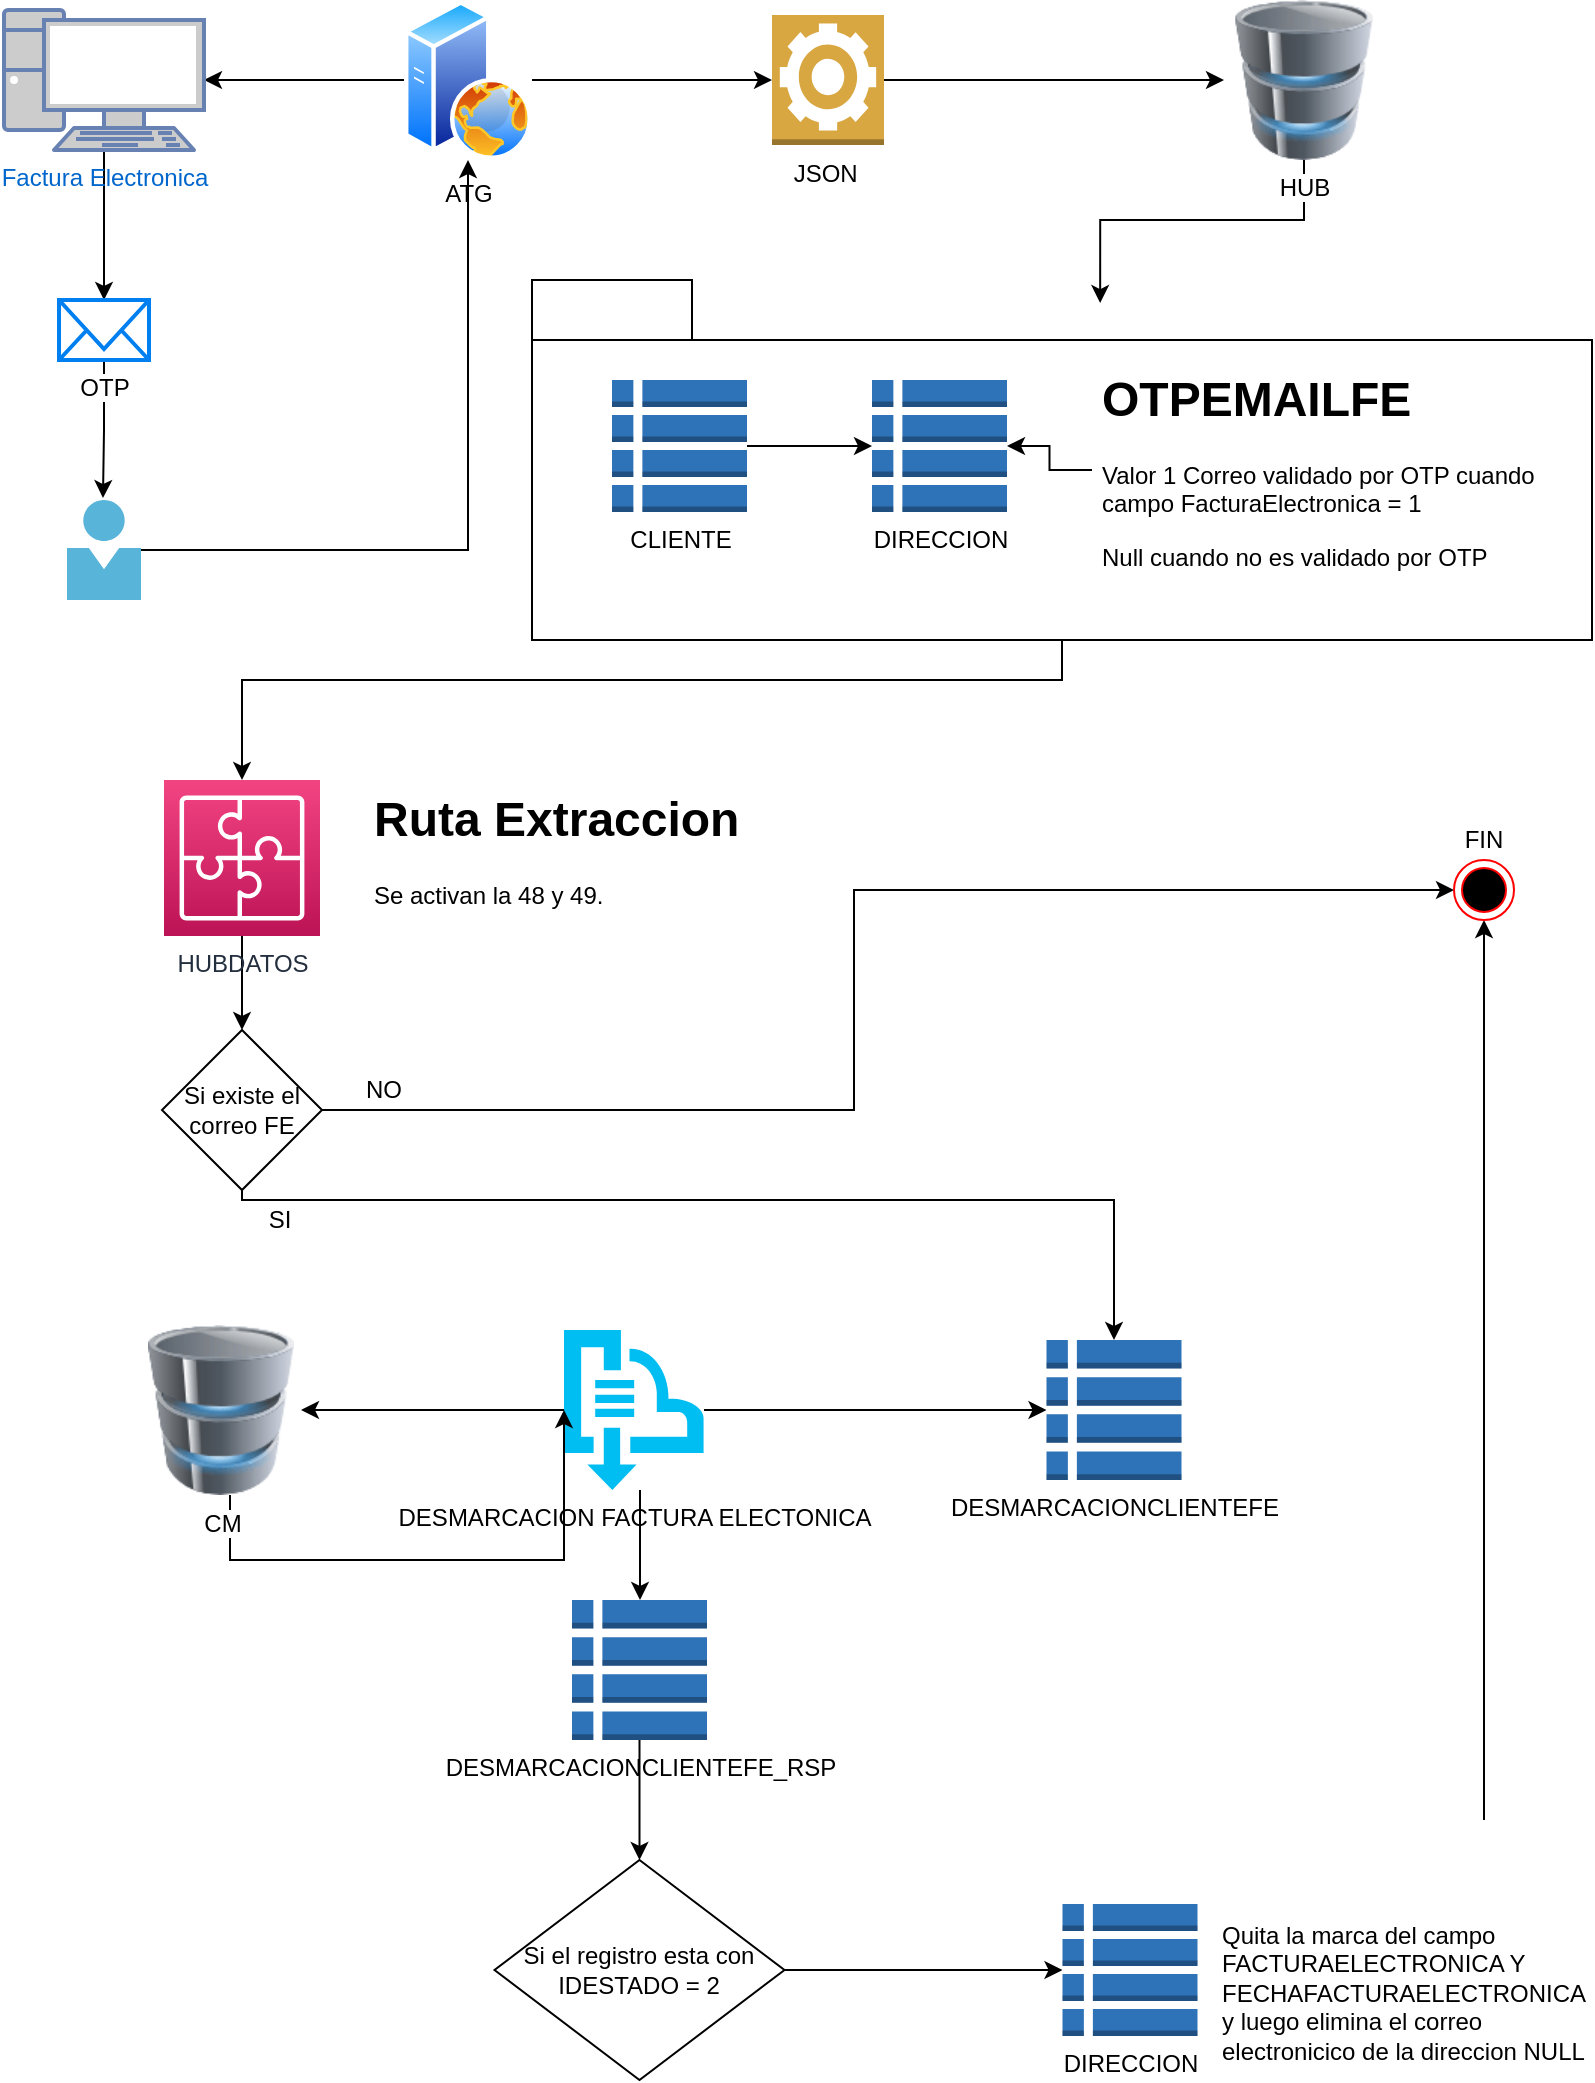 <mxfile version="14.8.2" type="github">
  <diagram id="J-QG8xG0Ma3vYG8HvlZx" name="Page-1">
    <mxGraphModel dx="981" dy="526" grid="1" gridSize="10" guides="1" tooltips="1" connect="1" arrows="1" fold="1" page="1" pageScale="1" pageWidth="827" pageHeight="1169" math="0" shadow="0">
      <root>
        <mxCell id="0" />
        <mxCell id="1" parent="0" />
        <mxCell id="cg6qyNsfiilicNUIA_CG-3" value="" style="edgeStyle=orthogonalEdgeStyle;rounded=0;orthogonalLoop=1;jettySize=auto;html=1;" edge="1" parent="1" source="cg6qyNsfiilicNUIA_CG-1" target="cg6qyNsfiilicNUIA_CG-2">
          <mxGeometry relative="1" as="geometry" />
        </mxCell>
        <mxCell id="cg6qyNsfiilicNUIA_CG-10" style="edgeStyle=orthogonalEdgeStyle;rounded=0;orthogonalLoop=1;jettySize=auto;html=1;entryX=0;entryY=0.5;entryDx=0;entryDy=0;entryPerimeter=0;" edge="1" parent="1" source="cg6qyNsfiilicNUIA_CG-1" target="cg6qyNsfiilicNUIA_CG-9">
          <mxGeometry relative="1" as="geometry" />
        </mxCell>
        <mxCell id="cg6qyNsfiilicNUIA_CG-1" value="ATG" style="aspect=fixed;perimeter=ellipsePerimeter;html=1;align=center;shadow=0;dashed=0;spacingTop=3;image;image=img/lib/active_directory/web_server.svg;" vertex="1" parent="1">
          <mxGeometry x="230" y="30" width="64" height="80" as="geometry" />
        </mxCell>
        <mxCell id="cg6qyNsfiilicNUIA_CG-5" style="edgeStyle=orthogonalEdgeStyle;rounded=0;orthogonalLoop=1;jettySize=auto;html=1;" edge="1" parent="1" source="cg6qyNsfiilicNUIA_CG-2" target="cg6qyNsfiilicNUIA_CG-4">
          <mxGeometry relative="1" as="geometry" />
        </mxCell>
        <mxCell id="cg6qyNsfiilicNUIA_CG-2" value="Factura Electronica" style="fontColor=#0066CC;verticalAlign=top;verticalLabelPosition=bottom;labelPosition=center;align=center;html=1;outlineConnect=0;fillColor=#CCCCCC;strokeColor=#6881B3;gradientColor=none;gradientDirection=north;strokeWidth=2;shape=mxgraph.networks.pc;" vertex="1" parent="1">
          <mxGeometry x="30" y="35" width="100" height="70" as="geometry" />
        </mxCell>
        <mxCell id="cg6qyNsfiilicNUIA_CG-7" style="edgeStyle=orthogonalEdgeStyle;rounded=0;orthogonalLoop=1;jettySize=auto;html=1;entryX=0.486;entryY=-0.02;entryDx=0;entryDy=0;entryPerimeter=0;" edge="1" parent="1" source="cg6qyNsfiilicNUIA_CG-4" target="cg6qyNsfiilicNUIA_CG-6">
          <mxGeometry relative="1" as="geometry" />
        </mxCell>
        <mxCell id="cg6qyNsfiilicNUIA_CG-4" value="OTP" style="html=1;verticalLabelPosition=bottom;align=center;labelBackgroundColor=#ffffff;verticalAlign=top;strokeWidth=2;strokeColor=#0080F0;shadow=0;dashed=0;shape=mxgraph.ios7.icons.mail;" vertex="1" parent="1">
          <mxGeometry x="57.5" y="180" width="45" height="30" as="geometry" />
        </mxCell>
        <mxCell id="cg6qyNsfiilicNUIA_CG-8" style="edgeStyle=orthogonalEdgeStyle;rounded=0;orthogonalLoop=1;jettySize=auto;html=1;" edge="1" parent="1" source="cg6qyNsfiilicNUIA_CG-6" target="cg6qyNsfiilicNUIA_CG-1">
          <mxGeometry relative="1" as="geometry" />
        </mxCell>
        <mxCell id="cg6qyNsfiilicNUIA_CG-6" value="" style="aspect=fixed;html=1;points=[];align=center;image;fontSize=12;image=img/lib/mscae/Person.svg;" vertex="1" parent="1">
          <mxGeometry x="61.5" y="280" width="37" height="50" as="geometry" />
        </mxCell>
        <mxCell id="cg6qyNsfiilicNUIA_CG-12" style="edgeStyle=orthogonalEdgeStyle;rounded=0;orthogonalLoop=1;jettySize=auto;html=1;" edge="1" parent="1" source="cg6qyNsfiilicNUIA_CG-9" target="cg6qyNsfiilicNUIA_CG-11">
          <mxGeometry relative="1" as="geometry" />
        </mxCell>
        <mxCell id="cg6qyNsfiilicNUIA_CG-9" value="JSON&amp;nbsp;" style="outlineConnect=0;dashed=0;verticalLabelPosition=bottom;verticalAlign=top;align=center;html=1;shape=mxgraph.aws3.worker;fillColor=#D9A741;gradientColor=none;" vertex="1" parent="1">
          <mxGeometry x="414" y="37.5" width="56" height="65" as="geometry" />
        </mxCell>
        <mxCell id="cg6qyNsfiilicNUIA_CG-16" style="edgeStyle=orthogonalEdgeStyle;rounded=0;orthogonalLoop=1;jettySize=auto;html=1;entryX=0.536;entryY=0.064;entryDx=0;entryDy=0;entryPerimeter=0;" edge="1" parent="1" source="cg6qyNsfiilicNUIA_CG-11" target="cg6qyNsfiilicNUIA_CG-15">
          <mxGeometry relative="1" as="geometry" />
        </mxCell>
        <mxCell id="cg6qyNsfiilicNUIA_CG-11" value="HUB" style="image;html=1;image=img/lib/clip_art/computers/Database_128x128.png" vertex="1" parent="1">
          <mxGeometry x="640" y="30" width="80" height="80" as="geometry" />
        </mxCell>
        <mxCell id="cg6qyNsfiilicNUIA_CG-21" style="edgeStyle=orthogonalEdgeStyle;rounded=0;orthogonalLoop=1;jettySize=auto;html=1;" edge="1" parent="1" source="cg6qyNsfiilicNUIA_CG-15" target="cg6qyNsfiilicNUIA_CG-20">
          <mxGeometry relative="1" as="geometry">
            <Array as="points">
              <mxPoint x="559" y="370" />
              <mxPoint x="149" y="370" />
            </Array>
          </mxGeometry>
        </mxCell>
        <mxCell id="cg6qyNsfiilicNUIA_CG-15" value="" style="shape=folder;fontStyle=1;tabWidth=80;tabHeight=30;tabPosition=left;html=1;boundedLbl=1;" vertex="1" parent="1">
          <mxGeometry x="294" y="170" width="530" height="180" as="geometry" />
        </mxCell>
        <mxCell id="cg6qyNsfiilicNUIA_CG-47" value="" style="edgeStyle=orthogonalEdgeStyle;rounded=0;orthogonalLoop=1;jettySize=auto;html=1;" edge="1" parent="1" source="cg6qyNsfiilicNUIA_CG-13" target="cg6qyNsfiilicNUIA_CG-17">
          <mxGeometry relative="1" as="geometry" />
        </mxCell>
        <mxCell id="cg6qyNsfiilicNUIA_CG-13" value="CLIENTE" style="outlineConnect=0;dashed=0;verticalLabelPosition=bottom;verticalAlign=top;align=center;html=1;shape=mxgraph.aws3.table;fillColor=#2E73B8;gradientColor=none;" vertex="1" parent="1">
          <mxGeometry x="334" y="220" width="67.5" height="66" as="geometry" />
        </mxCell>
        <mxCell id="cg6qyNsfiilicNUIA_CG-17" value="DIRECCION" style="outlineConnect=0;dashed=0;verticalLabelPosition=bottom;verticalAlign=top;align=center;html=1;shape=mxgraph.aws3.table;fillColor=#2E73B8;gradientColor=none;" vertex="1" parent="1">
          <mxGeometry x="464" y="220" width="67.5" height="66" as="geometry" />
        </mxCell>
        <mxCell id="cg6qyNsfiilicNUIA_CG-19" value="" style="edgeStyle=orthogonalEdgeStyle;rounded=0;orthogonalLoop=1;jettySize=auto;html=1;" edge="1" parent="1" source="cg6qyNsfiilicNUIA_CG-18" target="cg6qyNsfiilicNUIA_CG-17">
          <mxGeometry relative="1" as="geometry" />
        </mxCell>
        <mxCell id="cg6qyNsfiilicNUIA_CG-18" value="&lt;h1&gt;OTPEMAILFE&lt;/h1&gt;&lt;p&gt;Valor 1 Correo validado por OTP cuando campo FacturaElectronica = 1&amp;nbsp;&lt;/p&gt;&lt;p&gt;Null cuando no es validado por OTP&lt;/p&gt;" style="text;html=1;strokeColor=none;fillColor=none;spacing=5;spacingTop=-20;whiteSpace=wrap;overflow=hidden;rounded=0;" vertex="1" parent="1">
          <mxGeometry x="574" y="210" width="240" height="110" as="geometry" />
        </mxCell>
        <mxCell id="cg6qyNsfiilicNUIA_CG-27" style="edgeStyle=orthogonalEdgeStyle;rounded=0;orthogonalLoop=1;jettySize=auto;html=1;entryX=0.5;entryY=0;entryDx=0;entryDy=0;" edge="1" parent="1" source="cg6qyNsfiilicNUIA_CG-20" target="cg6qyNsfiilicNUIA_CG-23">
          <mxGeometry relative="1" as="geometry">
            <Array as="points">
              <mxPoint x="149" y="530" />
              <mxPoint x="149" y="530" />
            </Array>
          </mxGeometry>
        </mxCell>
        <mxCell id="cg6qyNsfiilicNUIA_CG-20" value="HUBDATOS" style="points=[[0,0,0],[0.25,0,0],[0.5,0,0],[0.75,0,0],[1,0,0],[0,1,0],[0.25,1,0],[0.5,1,0],[0.75,1,0],[1,1,0],[0,0.25,0],[0,0.5,0],[0,0.75,0],[1,0.25,0],[1,0.5,0],[1,0.75,0]];outlineConnect=0;fontColor=#232F3E;gradientColor=#F34482;gradientDirection=north;fillColor=#BC1356;strokeColor=#ffffff;dashed=0;verticalLabelPosition=bottom;verticalAlign=top;align=center;html=1;fontSize=12;fontStyle=0;aspect=fixed;shape=mxgraph.aws4.resourceIcon;resIcon=mxgraph.aws4.application_integration;" vertex="1" parent="1">
          <mxGeometry x="110" y="420" width="78" height="78" as="geometry" />
        </mxCell>
        <mxCell id="cg6qyNsfiilicNUIA_CG-22" value="&lt;h1&gt;Ruta Extraccion&lt;/h1&gt;&lt;p&gt;Se activan la 48 y 49.&lt;/p&gt;" style="text;html=1;strokeColor=none;fillColor=none;spacing=5;spacingTop=-20;whiteSpace=wrap;overflow=hidden;rounded=0;" vertex="1" parent="1">
          <mxGeometry x="210" y="420" width="230" height="91" as="geometry" />
        </mxCell>
        <mxCell id="cg6qyNsfiilicNUIA_CG-25" style="edgeStyle=orthogonalEdgeStyle;rounded=0;orthogonalLoop=1;jettySize=auto;html=1;" edge="1" parent="1" source="cg6qyNsfiilicNUIA_CG-23" target="cg6qyNsfiilicNUIA_CG-24">
          <mxGeometry relative="1" as="geometry">
            <Array as="points">
              <mxPoint x="149" y="630" />
              <mxPoint x="585" y="630" />
            </Array>
          </mxGeometry>
        </mxCell>
        <mxCell id="cg6qyNsfiilicNUIA_CG-43" style="edgeStyle=orthogonalEdgeStyle;rounded=0;orthogonalLoop=1;jettySize=auto;html=1;entryX=0;entryY=0.5;entryDx=0;entryDy=0;" edge="1" parent="1" source="cg6qyNsfiilicNUIA_CG-23" target="cg6qyNsfiilicNUIA_CG-42">
          <mxGeometry relative="1" as="geometry">
            <Array as="points">
              <mxPoint x="455" y="585" />
              <mxPoint x="455" y="475" />
            </Array>
          </mxGeometry>
        </mxCell>
        <mxCell id="cg6qyNsfiilicNUIA_CG-23" value="Si existe el correo FE" style="rhombus;whiteSpace=wrap;html=1;" vertex="1" parent="1">
          <mxGeometry x="109" y="545" width="80" height="80" as="geometry" />
        </mxCell>
        <mxCell id="cg6qyNsfiilicNUIA_CG-24" value="DESMARCACIONCLIENTEFE" style="outlineConnect=0;dashed=0;verticalLabelPosition=bottom;verticalAlign=top;align=center;html=1;shape=mxgraph.aws3.table;fillColor=#2E73B8;gradientColor=none;" vertex="1" parent="1">
          <mxGeometry x="551.25" y="700" width="67.5" height="70" as="geometry" />
        </mxCell>
        <mxCell id="cg6qyNsfiilicNUIA_CG-26" value="SI" style="text;html=1;strokeColor=none;fillColor=none;align=center;verticalAlign=middle;whiteSpace=wrap;rounded=0;" vertex="1" parent="1">
          <mxGeometry x="148" y="630" width="40" height="20" as="geometry" />
        </mxCell>
        <mxCell id="cg6qyNsfiilicNUIA_CG-29" style="edgeStyle=orthogonalEdgeStyle;rounded=0;orthogonalLoop=1;jettySize=auto;html=1;entryX=0;entryY=0.5;entryDx=0;entryDy=0;entryPerimeter=0;" edge="1" parent="1" source="cg6qyNsfiilicNUIA_CG-28" target="cg6qyNsfiilicNUIA_CG-24">
          <mxGeometry relative="1" as="geometry" />
        </mxCell>
        <mxCell id="cg6qyNsfiilicNUIA_CG-31" style="edgeStyle=orthogonalEdgeStyle;rounded=0;orthogonalLoop=1;jettySize=auto;html=1;" edge="1" parent="1" source="cg6qyNsfiilicNUIA_CG-28" target="cg6qyNsfiilicNUIA_CG-30">
          <mxGeometry relative="1" as="geometry" />
        </mxCell>
        <mxCell id="cg6qyNsfiilicNUIA_CG-34" style="edgeStyle=orthogonalEdgeStyle;rounded=0;orthogonalLoop=1;jettySize=auto;html=1;" edge="1" parent="1" source="cg6qyNsfiilicNUIA_CG-28" target="cg6qyNsfiilicNUIA_CG-32">
          <mxGeometry relative="1" as="geometry">
            <Array as="points">
              <mxPoint x="348" y="802" />
              <mxPoint x="348" y="802" />
            </Array>
          </mxGeometry>
        </mxCell>
        <mxCell id="cg6qyNsfiilicNUIA_CG-28" value="DESMARCACION FACTURA ELECTONICA" style="verticalLabelPosition=bottom;html=1;verticalAlign=top;align=center;strokeColor=none;fillColor=#00BEF2;shape=mxgraph.azure.service_bus;pointerEvents=1;" vertex="1" parent="1">
          <mxGeometry x="310" y="695" width="70" height="80" as="geometry" />
        </mxCell>
        <mxCell id="cg6qyNsfiilicNUIA_CG-33" style="edgeStyle=orthogonalEdgeStyle;rounded=0;orthogonalLoop=1;jettySize=auto;html=1;entryX=0;entryY=0.5;entryDx=0;entryDy=0;entryPerimeter=0;" edge="1" parent="1" source="cg6qyNsfiilicNUIA_CG-30" target="cg6qyNsfiilicNUIA_CG-28">
          <mxGeometry relative="1" as="geometry">
            <Array as="points">
              <mxPoint x="143" y="810" />
              <mxPoint x="310" y="810" />
            </Array>
          </mxGeometry>
        </mxCell>
        <mxCell id="cg6qyNsfiilicNUIA_CG-30" value="CM" style="image;html=1;image=img/lib/clip_art/computers/Database_128x128.png" vertex="1" parent="1">
          <mxGeometry x="98.5" y="692.5" width="80" height="85" as="geometry" />
        </mxCell>
        <mxCell id="cg6qyNsfiilicNUIA_CG-38" style="edgeStyle=orthogonalEdgeStyle;rounded=0;orthogonalLoop=1;jettySize=auto;html=1;entryX=0.5;entryY=0;entryDx=0;entryDy=0;" edge="1" parent="1" source="cg6qyNsfiilicNUIA_CG-32" target="cg6qyNsfiilicNUIA_CG-37">
          <mxGeometry relative="1" as="geometry" />
        </mxCell>
        <mxCell id="cg6qyNsfiilicNUIA_CG-32" value="DESMARCACIONCLIENTEFE_RSP" style="outlineConnect=0;dashed=0;verticalLabelPosition=bottom;verticalAlign=top;align=center;html=1;shape=mxgraph.aws3.table;fillColor=#2E73B8;gradientColor=none;" vertex="1" parent="1">
          <mxGeometry x="314" y="830" width="67.5" height="70" as="geometry" />
        </mxCell>
        <mxCell id="cg6qyNsfiilicNUIA_CG-40" style="edgeStyle=orthogonalEdgeStyle;rounded=0;orthogonalLoop=1;jettySize=auto;html=1;entryX=0;entryY=0.5;entryDx=0;entryDy=0;entryPerimeter=0;" edge="1" parent="1" source="cg6qyNsfiilicNUIA_CG-37" target="cg6qyNsfiilicNUIA_CG-39">
          <mxGeometry relative="1" as="geometry" />
        </mxCell>
        <mxCell id="cg6qyNsfiilicNUIA_CG-37" value="Si el registro esta con IDESTADO = 2" style="rhombus;whiteSpace=wrap;html=1;" vertex="1" parent="1">
          <mxGeometry x="275.25" y="960" width="145" height="110" as="geometry" />
        </mxCell>
        <mxCell id="cg6qyNsfiilicNUIA_CG-39" value="DIRECCION" style="outlineConnect=0;dashed=0;verticalLabelPosition=bottom;verticalAlign=top;align=center;html=1;shape=mxgraph.aws3.table;fillColor=#2E73B8;gradientColor=none;" vertex="1" parent="1">
          <mxGeometry x="559.25" y="982" width="67.5" height="66" as="geometry" />
        </mxCell>
        <mxCell id="cg6qyNsfiilicNUIA_CG-46" style="edgeStyle=orthogonalEdgeStyle;rounded=0;orthogonalLoop=1;jettySize=auto;html=1;entryX=0.5;entryY=1;entryDx=0;entryDy=0;" edge="1" parent="1" source="cg6qyNsfiilicNUIA_CG-41" target="cg6qyNsfiilicNUIA_CG-42">
          <mxGeometry relative="1" as="geometry">
            <Array as="points">
              <mxPoint x="770" y="540" />
              <mxPoint x="770" y="540" />
            </Array>
          </mxGeometry>
        </mxCell>
        <mxCell id="cg6qyNsfiilicNUIA_CG-41" value="&lt;h1&gt;&lt;br&gt;&lt;/h1&gt;&lt;p&gt;Quita la marca del campo FACTURAELECTRONICA Y FECHAFACTURAELECTRONICA, y luego elimina el correo electronicico de la direccion NULL&lt;span&gt;.&lt;/span&gt;&lt;/p&gt;" style="text;html=1;strokeColor=none;fillColor=none;spacing=5;spacingTop=-20;whiteSpace=wrap;overflow=hidden;rounded=0;" vertex="1" parent="1">
          <mxGeometry x="634" y="940" width="190" height="120" as="geometry" />
        </mxCell>
        <mxCell id="cg6qyNsfiilicNUIA_CG-42" value="" style="ellipse;html=1;shape=endState;fillColor=#000000;strokeColor=#ff0000;" vertex="1" parent="1">
          <mxGeometry x="755" y="460" width="30" height="30" as="geometry" />
        </mxCell>
        <mxCell id="cg6qyNsfiilicNUIA_CG-44" value="NO" style="text;html=1;strokeColor=none;fillColor=none;align=center;verticalAlign=middle;whiteSpace=wrap;rounded=0;" vertex="1" parent="1">
          <mxGeometry x="200" y="565" width="40" height="20" as="geometry" />
        </mxCell>
        <mxCell id="cg6qyNsfiilicNUIA_CG-45" value="FIN" style="text;html=1;strokeColor=none;fillColor=none;align=center;verticalAlign=middle;whiteSpace=wrap;rounded=0;" vertex="1" parent="1">
          <mxGeometry x="750" y="440" width="40" height="20" as="geometry" />
        </mxCell>
      </root>
    </mxGraphModel>
  </diagram>
</mxfile>
